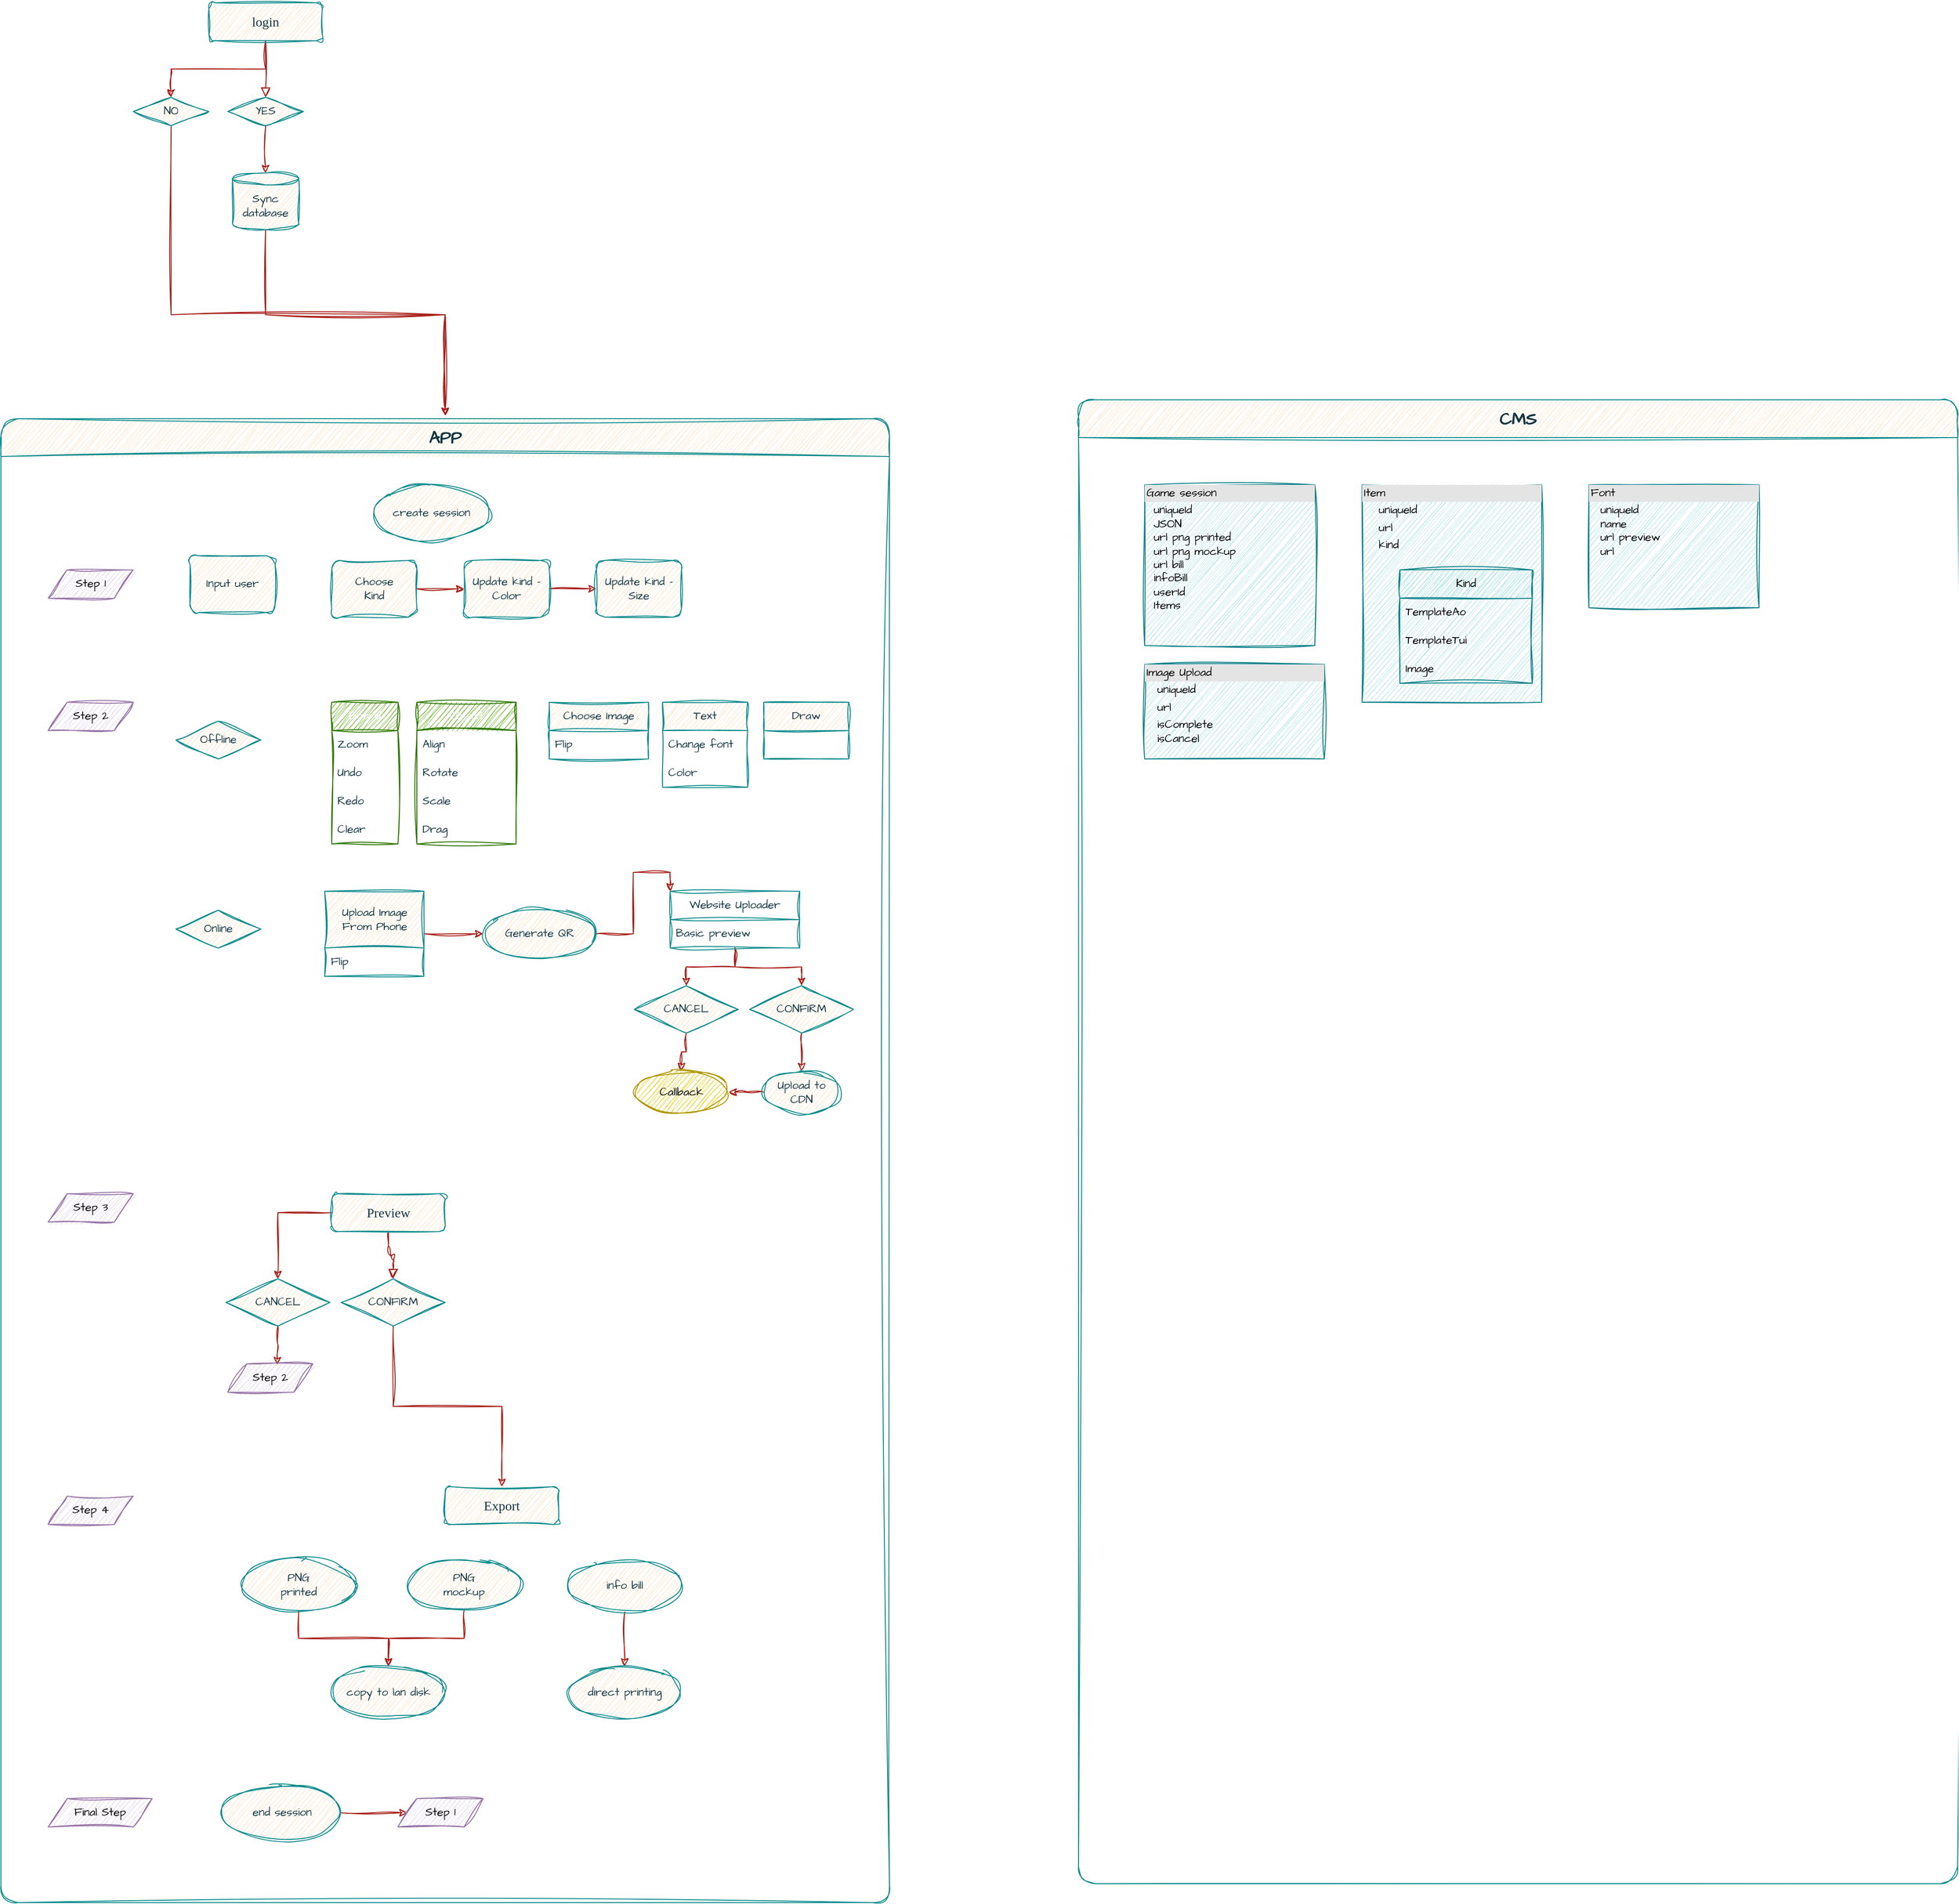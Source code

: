 <mxfile version="26.0.11">
  <diagram id="C5RBs43oDa-KdzZeNtuy" name="Page-1">
    <mxGraphModel dx="951" dy="401" grid="1" gridSize="10" guides="1" tooltips="1" connect="1" arrows="1" fold="1" page="1" pageScale="1" pageWidth="827" pageHeight="1169" math="0" shadow="0">
      <root>
        <mxCell id="WIyWlLk6GJQsqaUBKTNV-0" />
        <mxCell id="WIyWlLk6GJQsqaUBKTNV-1" parent="WIyWlLk6GJQsqaUBKTNV-0" />
        <mxCell id="WIyWlLk6GJQsqaUBKTNV-2" value="" style="rounded=1;html=1;jettySize=auto;orthogonalLoop=1;fontSize=11;endArrow=block;endFill=0;endSize=8;strokeWidth=1;shadow=0;labelBackgroundColor=none;edgeStyle=orthogonalEdgeStyle;fontColor=default;sketch=1;curveFitting=1;jiggle=2;strokeColor=#A8201A;entryX=0.5;entryY=0;entryDx=0;entryDy=0;" parent="WIyWlLk6GJQsqaUBKTNV-1" source="WIyWlLk6GJQsqaUBKTNV-3" target="3lbOcWq1z2vUwx9B0BNl-0" edge="1">
          <mxGeometry relative="1" as="geometry">
            <mxPoint x="340" y="200" as="targetPoint" />
          </mxGeometry>
        </mxCell>
        <mxCell id="3lbOcWq1z2vUwx9B0BNl-2" style="edgeStyle=orthogonalEdgeStyle;rounded=0;sketch=1;hachureGap=4;jiggle=2;curveFitting=1;orthogonalLoop=1;jettySize=auto;html=1;entryX=0.5;entryY=0;entryDx=0;entryDy=0;strokeColor=#A8201A;fontFamily=Architects Daughter;fontSource=https%3A%2F%2Ffonts.googleapis.com%2Fcss%3Ffamily%3DArchitects%2BDaughter;fontColor=default;fillColor=#FAE5C7;labelBackgroundColor=none;" parent="WIyWlLk6GJQsqaUBKTNV-1" source="WIyWlLk6GJQsqaUBKTNV-3" target="3lbOcWq1z2vUwx9B0BNl-1" edge="1">
          <mxGeometry relative="1" as="geometry" />
        </mxCell>
        <mxCell id="WIyWlLk6GJQsqaUBKTNV-3" value="&lt;h3&gt;&lt;font style=&quot;font-weight: normal;&quot; face=&quot;Patrick Hand&quot; data-font-src=&quot;https://fonts.googleapis.com/css?family=Patrick+Hand&quot;&gt;login&lt;/font&gt;&lt;/h3&gt;" style="rounded=1;whiteSpace=wrap;html=1;fontSize=12;glass=0;strokeWidth=1;shadow=0;labelBackgroundColor=none;sketch=1;curveFitting=1;jiggle=2;fillColor=#FAE5C7;strokeColor=#0F8B8D;fontColor=#143642;fontFamily=Comic Sans MS;" parent="WIyWlLk6GJQsqaUBKTNV-1" vertex="1">
          <mxGeometry x="280" y="110" width="120" height="40" as="geometry" />
        </mxCell>
        <mxCell id="3lbOcWq1z2vUwx9B0BNl-0" value="YES" style="rhombus;whiteSpace=wrap;html=1;sketch=1;hachureGap=4;jiggle=2;curveFitting=1;strokeColor=#0F8B8D;fontFamily=Architects Daughter;fontSource=https%3A%2F%2Ffonts.googleapis.com%2Fcss%3Ffamily%3DArchitects%2BDaughter;fontColor=#143642;fillColor=#FAE5C7;labelBackgroundColor=none;" parent="WIyWlLk6GJQsqaUBKTNV-1" vertex="1">
          <mxGeometry x="300" y="210" width="80" height="30" as="geometry" />
        </mxCell>
        <mxCell id="3lbOcWq1z2vUwx9B0BNl-7" style="edgeStyle=orthogonalEdgeStyle;rounded=0;sketch=1;hachureGap=4;jiggle=2;curveFitting=1;orthogonalLoop=1;jettySize=auto;html=1;strokeColor=#A8201A;fontFamily=Architects Daughter;fontSource=https%3A%2F%2Ffonts.googleapis.com%2Fcss%3Ffamily%3DArchitects%2BDaughter;fontColor=default;fillColor=#FAE5C7;entryX=0.5;entryY=-0.002;entryDx=0;entryDy=0;labelBackgroundColor=none;entryPerimeter=0;" parent="WIyWlLk6GJQsqaUBKTNV-1" source="3lbOcWq1z2vUwx9B0BNl-1" target="p4nsZD_IvWIUBYDFunn7-10" edge="1">
          <mxGeometry relative="1" as="geometry">
            <Array as="points">
              <mxPoint x="240" y="440" />
              <mxPoint x="530" y="440" />
            </Array>
            <mxPoint x="530" y="540" as="targetPoint" />
          </mxGeometry>
        </mxCell>
        <mxCell id="3lbOcWq1z2vUwx9B0BNl-1" value="NO" style="rhombus;whiteSpace=wrap;html=1;sketch=1;hachureGap=4;jiggle=2;curveFitting=1;strokeColor=#0F8B8D;fontFamily=Architects Daughter;fontSource=https%3A%2F%2Ffonts.googleapis.com%2Fcss%3Ffamily%3DArchitects%2BDaughter;fontColor=#143642;fillColor=#FAE5C7;labelBackgroundColor=none;" parent="WIyWlLk6GJQsqaUBKTNV-1" vertex="1">
          <mxGeometry x="200" y="210" width="80" height="30" as="geometry" />
        </mxCell>
        <mxCell id="3lbOcWq1z2vUwx9B0BNl-8" style="edgeStyle=orthogonalEdgeStyle;rounded=0;sketch=1;hachureGap=4;jiggle=2;curveFitting=1;orthogonalLoop=1;jettySize=auto;html=1;strokeColor=#A8201A;fontFamily=Architects Daughter;fontSource=https%3A%2F%2Ffonts.googleapis.com%2Fcss%3Ffamily%3DArchitects%2BDaughter;fontColor=default;fillColor=#FAE5C7;entryX=0.5;entryY=-0.002;entryDx=0;entryDy=0;labelBackgroundColor=none;entryPerimeter=0;" parent="WIyWlLk6GJQsqaUBKTNV-1" source="3lbOcWq1z2vUwx9B0BNl-4" target="p4nsZD_IvWIUBYDFunn7-10" edge="1">
          <mxGeometry relative="1" as="geometry">
            <Array as="points">
              <mxPoint x="340" y="440" />
              <mxPoint x="530" y="440" />
            </Array>
            <mxPoint x="530" y="540" as="targetPoint" />
          </mxGeometry>
        </mxCell>
        <mxCell id="3lbOcWq1z2vUwx9B0BNl-4" value="Sync database" style="shape=cylinder3;whiteSpace=wrap;html=1;boundedLbl=1;backgroundOutline=1;size=6.333;sketch=1;hachureGap=4;jiggle=2;curveFitting=1;strokeColor=#0F8B8D;fontFamily=Architects Daughter;fontSource=https%3A%2F%2Ffonts.googleapis.com%2Fcss%3Ffamily%3DArchitects%2BDaughter;fontColor=#143642;fillColor=#FAE5C7;labelBackgroundColor=none;" parent="WIyWlLk6GJQsqaUBKTNV-1" vertex="1">
          <mxGeometry x="305" y="290" width="70" height="60" as="geometry" />
        </mxCell>
        <mxCell id="3lbOcWq1z2vUwx9B0BNl-5" style="edgeStyle=orthogonalEdgeStyle;rounded=0;sketch=1;hachureGap=4;jiggle=2;curveFitting=1;orthogonalLoop=1;jettySize=auto;html=1;entryX=0.5;entryY=0;entryDx=0;entryDy=0;entryPerimeter=0;strokeColor=#A8201A;fontFamily=Architects Daughter;fontSource=https%3A%2F%2Ffonts.googleapis.com%2Fcss%3Ffamily%3DArchitects%2BDaughter;fontColor=default;fillColor=#FAE5C7;labelBackgroundColor=none;" parent="WIyWlLk6GJQsqaUBKTNV-1" source="3lbOcWq1z2vUwx9B0BNl-0" target="3lbOcWq1z2vUwx9B0BNl-4" edge="1">
          <mxGeometry relative="1" as="geometry" />
        </mxCell>
        <mxCell id="p4nsZD_IvWIUBYDFunn7-10" value="&lt;h2&gt;APP&lt;/h2&gt;" style="swimlane;whiteSpace=wrap;html=1;hachureGap=4;strokeColor=#0F8B8D;fontFamily=Architects Daughter;fontSource=https%3A%2F%2Ffonts.googleapis.com%2Fcss%3Ffamily%3DArchitects%2BDaughter;fontColor=#143642;fillColor=#FAE5C7;sketch=1;curveFitting=1;jiggle=2;startSize=40;gradientColor=none;rounded=1;shadow=0;glass=0;" parent="WIyWlLk6GJQsqaUBKTNV-1" vertex="1">
          <mxGeometry x="60" y="550" width="940" height="1570" as="geometry">
            <mxRectangle x="60" y="550" width="70" height="60" as="alternateBounds" />
          </mxGeometry>
        </mxCell>
        <mxCell id="3lbOcWq1z2vUwx9B0BNl-62" value="create session" style="ellipse;whiteSpace=wrap;html=1;fontFamily=Architects Daughter;fillColor=#FAE5C7;strokeColor=#0F8B8D;fontColor=#143642;fontStyle=0;startSize=60;sketch=1;hachureGap=4;jiggle=2;curveFitting=1;fontSource=https%3A%2F%2Ffonts.googleapis.com%2Fcss%3Ffamily%3DArchitects%2BDaughter;labelBackgroundColor=none;" parent="p4nsZD_IvWIUBYDFunn7-10" vertex="1">
          <mxGeometry x="392.5" y="70" width="125" height="60" as="geometry" />
        </mxCell>
        <mxCell id="3lbOcWq1z2vUwx9B0BNl-14" style="edgeStyle=orthogonalEdgeStyle;rounded=0;sketch=1;hachureGap=4;jiggle=2;curveFitting=1;orthogonalLoop=1;jettySize=auto;html=1;entryX=0;entryY=0.5;entryDx=0;entryDy=0;strokeColor=#A8201A;fontFamily=Architects Daughter;fontSource=https%3A%2F%2Ffonts.googleapis.com%2Fcss%3Ffamily%3DArchitects%2BDaughter;fontColor=default;fillColor=#FAE5C7;labelBackgroundColor=none;" parent="p4nsZD_IvWIUBYDFunn7-10" source="3lbOcWq1z2vUwx9B0BNl-10" target="3lbOcWq1z2vUwx9B0BNl-12" edge="1">
          <mxGeometry relative="1" as="geometry" />
        </mxCell>
        <mxCell id="3lbOcWq1z2vUwx9B0BNl-16" style="edgeStyle=orthogonalEdgeStyle;rounded=0;sketch=1;hachureGap=4;jiggle=2;curveFitting=1;orthogonalLoop=1;jettySize=auto;html=1;entryX=0;entryY=0.5;entryDx=0;entryDy=0;strokeColor=#A8201A;fontFamily=Architects Daughter;fontSource=https%3A%2F%2Ffonts.googleapis.com%2Fcss%3Ffamily%3DArchitects%2BDaughter;fontColor=default;fillColor=#FAE5C7;labelBackgroundColor=none;" parent="p4nsZD_IvWIUBYDFunn7-10" source="3lbOcWq1z2vUwx9B0BNl-12" target="3lbOcWq1z2vUwx9B0BNl-13" edge="1">
          <mxGeometry relative="1" as="geometry" />
        </mxCell>
        <mxCell id="3lbOcWq1z2vUwx9B0BNl-61" value="" style="edgeStyle=orthogonalEdgeStyle;rounded=0;sketch=1;hachureGap=4;jiggle=2;curveFitting=1;orthogonalLoop=1;jettySize=auto;html=1;strokeColor=#A8201A;fontFamily=Architects Daughter;fontSource=https%3A%2F%2Ffonts.googleapis.com%2Fcss%3Ffamily%3DArchitects%2BDaughter;fontColor=default;fillColor=#FAE5C7;labelBackgroundColor=none;" parent="p4nsZD_IvWIUBYDFunn7-10" source="3lbOcWq1z2vUwx9B0BNl-25" target="3lbOcWq1z2vUwx9B0BNl-60" edge="1">
          <mxGeometry relative="1" as="geometry" />
        </mxCell>
        <mxCell id="3lbOcWq1z2vUwx9B0BNl-66" style="edgeStyle=orthogonalEdgeStyle;rounded=0;sketch=1;hachureGap=4;jiggle=2;curveFitting=1;orthogonalLoop=1;jettySize=auto;html=1;strokeColor=#A8201A;fontFamily=Architects Daughter;fontSource=https%3A%2F%2Ffonts.googleapis.com%2Fcss%3Ffamily%3DArchitects%2BDaughter;fontColor=default;fillColor=#FAE5C7;entryX=0;entryY=0;entryDx=0;entryDy=0;labelBackgroundColor=none;" parent="p4nsZD_IvWIUBYDFunn7-10" source="3lbOcWq1z2vUwx9B0BNl-60" target="3lbOcWq1z2vUwx9B0BNl-67" edge="1">
          <mxGeometry relative="1" as="geometry">
            <mxPoint x="700" y="510" as="targetPoint" />
          </mxGeometry>
        </mxCell>
        <mxCell id="3lbOcWq1z2vUwx9B0BNl-77" style="edgeStyle=orthogonalEdgeStyle;rounded=0;sketch=1;hachureGap=4;jiggle=2;curveFitting=1;orthogonalLoop=1;jettySize=auto;html=1;entryX=0.5;entryY=0;entryDx=0;entryDy=0;strokeColor=#A8201A;fontFamily=Architects Daughter;fontSource=https%3A%2F%2Ffonts.googleapis.com%2Fcss%3Ffamily%3DArchitects%2BDaughter;fontColor=default;fillColor=#FAE5C7;labelBackgroundColor=none;" parent="p4nsZD_IvWIUBYDFunn7-10" source="3lbOcWq1z2vUwx9B0BNl-67" target="3lbOcWq1z2vUwx9B0BNl-73" edge="1">
          <mxGeometry relative="1" as="geometry" />
        </mxCell>
        <mxCell id="3lbOcWq1z2vUwx9B0BNl-78" style="edgeStyle=orthogonalEdgeStyle;rounded=0;sketch=1;hachureGap=4;jiggle=2;curveFitting=1;orthogonalLoop=1;jettySize=auto;html=1;entryX=0.5;entryY=0;entryDx=0;entryDy=0;strokeColor=#A8201A;fontFamily=Architects Daughter;fontSource=https%3A%2F%2Ffonts.googleapis.com%2Fcss%3Ffamily%3DArchitects%2BDaughter;fontColor=default;fillColor=#FAE5C7;labelBackgroundColor=none;" parent="p4nsZD_IvWIUBYDFunn7-10" source="3lbOcWq1z2vUwx9B0BNl-67" target="3lbOcWq1z2vUwx9B0BNl-74" edge="1">
          <mxGeometry relative="1" as="geometry" />
        </mxCell>
        <mxCell id="3lbOcWq1z2vUwx9B0BNl-80" value="" style="edgeStyle=orthogonalEdgeStyle;rounded=0;sketch=1;hachureGap=4;jiggle=2;curveFitting=1;orthogonalLoop=1;jettySize=auto;html=1;strokeColor=#A8201A;fontFamily=Architects Daughter;fontSource=https%3A%2F%2Ffonts.googleapis.com%2Fcss%3Ffamily%3DArchitects%2BDaughter;fontColor=default;fillColor=#FAE5C7;labelBackgroundColor=none;" parent="p4nsZD_IvWIUBYDFunn7-10" source="3lbOcWq1z2vUwx9B0BNl-73" target="3lbOcWq1z2vUwx9B0BNl-79" edge="1">
          <mxGeometry relative="1" as="geometry" />
        </mxCell>
        <mxCell id="3lbOcWq1z2vUwx9B0BNl-83" style="edgeStyle=orthogonalEdgeStyle;rounded=0;sketch=1;hachureGap=4;jiggle=2;curveFitting=1;orthogonalLoop=1;jettySize=auto;html=1;entryX=0.5;entryY=0;entryDx=0;entryDy=0;strokeColor=#A8201A;fontFamily=Architects Daughter;fontSource=https%3A%2F%2Ffonts.googleapis.com%2Fcss%3Ffamily%3DArchitects%2BDaughter;fontColor=default;fillColor=#FAE5C7;labelBackgroundColor=none;" parent="p4nsZD_IvWIUBYDFunn7-10" source="3lbOcWq1z2vUwx9B0BNl-74" target="3lbOcWq1z2vUwx9B0BNl-81" edge="1">
          <mxGeometry relative="1" as="geometry" />
        </mxCell>
        <mxCell id="3lbOcWq1z2vUwx9B0BNl-82" style="edgeStyle=orthogonalEdgeStyle;rounded=0;sketch=1;hachureGap=4;jiggle=2;curveFitting=1;orthogonalLoop=1;jettySize=auto;html=1;entryX=1;entryY=0.5;entryDx=0;entryDy=0;strokeColor=#A8201A;fontFamily=Architects Daughter;fontSource=https%3A%2F%2Ffonts.googleapis.com%2Fcss%3Ffamily%3DArchitects%2BDaughter;fontColor=default;fillColor=#FAE5C7;labelBackgroundColor=none;" parent="p4nsZD_IvWIUBYDFunn7-10" source="3lbOcWq1z2vUwx9B0BNl-79" target="3lbOcWq1z2vUwx9B0BNl-81" edge="1">
          <mxGeometry relative="1" as="geometry" />
        </mxCell>
        <mxCell id="obAyFkGAbyITnXueugTm-0" value="" style="rounded=1;html=1;jettySize=auto;orthogonalLoop=1;fontSize=11;endArrow=block;endFill=0;endSize=8;strokeWidth=1;shadow=0;labelBackgroundColor=none;edgeStyle=orthogonalEdgeStyle;fontColor=default;sketch=1;curveFitting=1;jiggle=2;strokeColor=#A8201A;entryX=0.5;entryY=0;entryDx=0;entryDy=0;" parent="p4nsZD_IvWIUBYDFunn7-10" source="obAyFkGAbyITnXueugTm-2" target="obAyFkGAbyITnXueugTm-10" edge="1">
          <mxGeometry relative="1" as="geometry">
            <mxPoint x="410" y="920" as="targetPoint" />
          </mxGeometry>
        </mxCell>
        <mxCell id="obAyFkGAbyITnXueugTm-1" style="edgeStyle=orthogonalEdgeStyle;rounded=0;sketch=1;hachureGap=4;jiggle=2;curveFitting=1;orthogonalLoop=1;jettySize=auto;html=1;entryX=0.5;entryY=0;entryDx=0;entryDy=0;strokeColor=#A8201A;fontFamily=Architects Daughter;fontSource=https%3A%2F%2Ffonts.googleapis.com%2Fcss%3Ffamily%3DArchitects%2BDaughter;fontColor=default;fillColor=#FAE5C7;labelBackgroundColor=none;" parent="p4nsZD_IvWIUBYDFunn7-10" source="obAyFkGAbyITnXueugTm-2" target="obAyFkGAbyITnXueugTm-11" edge="1">
          <mxGeometry relative="1" as="geometry">
            <mxPoint x="310" y="920" as="targetPoint" />
          </mxGeometry>
        </mxCell>
        <mxCell id="bwc_Z6Zm5ctN8uqGWl_A-1" style="edgeStyle=orthogonalEdgeStyle;rounded=0;sketch=1;hachureGap=4;jiggle=2;curveFitting=1;orthogonalLoop=1;jettySize=auto;html=1;exitX=0.5;exitY=1;exitDx=0;exitDy=0;entryX=0.5;entryY=0;entryDx=0;entryDy=0;fontFamily=Architects Daughter;fontSource=https%3A%2F%2Ffonts.googleapis.com%2Fcss%3Ffamily%3DArchitects%2BDaughter;fillColor=#FAE5C7;strokeColor=#A8201A;labelBackgroundColor=none;fontColor=default;" parent="p4nsZD_IvWIUBYDFunn7-10" source="obAyFkGAbyITnXueugTm-10" target="obAyFkGAbyITnXueugTm-28" edge="1">
          <mxGeometry relative="1" as="geometry" />
        </mxCell>
        <mxCell id="obAyFkGAbyITnXueugTm-16" style="edgeStyle=orthogonalEdgeStyle;rounded=0;sketch=1;hachureGap=4;jiggle=2;curveFitting=1;orthogonalLoop=1;jettySize=auto;html=1;entryX=0.581;entryY=0.039;entryDx=0;entryDy=0;entryPerimeter=0;fontFamily=Architects Daughter;fontSource=https%3A%2F%2Ffonts.googleapis.com%2Fcss%3Ffamily%3DArchitects%2BDaughter;strokeColor=#A8201A;labelBackgroundColor=none;fontColor=default;" parent="p4nsZD_IvWIUBYDFunn7-10" source="obAyFkGAbyITnXueugTm-11" target="obAyFkGAbyITnXueugTm-13" edge="1">
          <mxGeometry relative="1" as="geometry" />
        </mxCell>
        <mxCell id="obAyFkGAbyITnXueugTm-26" style="edgeStyle=orthogonalEdgeStyle;rounded=0;sketch=1;hachureGap=4;jiggle=2;curveFitting=1;orthogonalLoop=1;jettySize=auto;html=1;entryX=0.5;entryY=0;entryDx=0;entryDy=0;fontFamily=Architects Daughter;fontSource=https%3A%2F%2Ffonts.googleapis.com%2Fcss%3Ffamily%3DArchitects%2BDaughter;strokeColor=#A8201A;labelBackgroundColor=none;fontColor=default;" parent="p4nsZD_IvWIUBYDFunn7-10" source="obAyFkGAbyITnXueugTm-18" target="obAyFkGAbyITnXueugTm-25" edge="1">
          <mxGeometry relative="1" as="geometry" />
        </mxCell>
        <mxCell id="obAyFkGAbyITnXueugTm-27" style="edgeStyle=orthogonalEdgeStyle;rounded=0;sketch=1;hachureGap=4;jiggle=2;curveFitting=1;orthogonalLoop=1;jettySize=auto;html=1;entryX=0.5;entryY=0;entryDx=0;entryDy=0;fontFamily=Architects Daughter;fontSource=https%3A%2F%2Ffonts.googleapis.com%2Fcss%3Ffamily%3DArchitects%2BDaughter;strokeColor=#A8201A;labelBackgroundColor=none;fontColor=default;" parent="p4nsZD_IvWIUBYDFunn7-10" source="obAyFkGAbyITnXueugTm-19" target="obAyFkGAbyITnXueugTm-25" edge="1">
          <mxGeometry relative="1" as="geometry" />
        </mxCell>
        <mxCell id="obAyFkGAbyITnXueugTm-24" value="" style="edgeStyle=orthogonalEdgeStyle;rounded=0;sketch=1;hachureGap=4;jiggle=2;curveFitting=1;orthogonalLoop=1;jettySize=auto;html=1;fontFamily=Architects Daughter;fontSource=https%3A%2F%2Ffonts.googleapis.com%2Fcss%3Ffamily%3DArchitects%2BDaughter;strokeColor=#A8201A;labelBackgroundColor=none;fontColor=default;" parent="p4nsZD_IvWIUBYDFunn7-10" source="obAyFkGAbyITnXueugTm-20" target="obAyFkGAbyITnXueugTm-23" edge="1">
          <mxGeometry relative="1" as="geometry" />
        </mxCell>
        <mxCell id="obAyFkGAbyITnXueugTm-34" style="edgeStyle=orthogonalEdgeStyle;rounded=0;sketch=1;hachureGap=4;jiggle=2;curveFitting=1;orthogonalLoop=1;jettySize=auto;html=1;entryX=0;entryY=0.5;entryDx=0;entryDy=0;fontFamily=Architects Daughter;fontSource=https%3A%2F%2Ffonts.googleapis.com%2Fcss%3Ffamily%3DArchitects%2BDaughter;strokeColor=#A8201A;labelBackgroundColor=none;fontColor=default;" parent="p4nsZD_IvWIUBYDFunn7-10" source="obAyFkGAbyITnXueugTm-32" target="obAyFkGAbyITnXueugTm-33" edge="1">
          <mxGeometry relative="1" as="geometry" />
        </mxCell>
        <mxCell id="3lbOcWq1z2vUwx9B0BNl-10" value="Choose&lt;div&gt;Kind&lt;/div&gt;" style="rounded=1;whiteSpace=wrap;html=1;sketch=1;hachureGap=4;jiggle=2;curveFitting=1;strokeColor=#0F8B8D;fontFamily=Architects Daughter;fontSource=https%3A%2F%2Ffonts.googleapis.com%2Fcss%3Ffamily%3DArchitects%2BDaughter;fontColor=#143642;fillColor=#FAE5C7;labelBackgroundColor=none;" parent="p4nsZD_IvWIUBYDFunn7-10" vertex="1">
          <mxGeometry x="350" y="150" width="90" height="60" as="geometry" />
        </mxCell>
        <mxCell id="3lbOcWq1z2vUwx9B0BNl-12" value="Update kind - Color" style="rounded=1;whiteSpace=wrap;html=1;sketch=1;hachureGap=4;jiggle=2;curveFitting=1;strokeColor=#0F8B8D;fontFamily=Architects Daughter;fontSource=https%3A%2F%2Ffonts.googleapis.com%2Fcss%3Ffamily%3DArchitects%2BDaughter;fontColor=#143642;fillColor=#FAE5C7;labelBackgroundColor=none;" parent="p4nsZD_IvWIUBYDFunn7-10" vertex="1">
          <mxGeometry x="490" y="150" width="90" height="60" as="geometry" />
        </mxCell>
        <mxCell id="3lbOcWq1z2vUwx9B0BNl-13" value="Update kind - Size" style="rounded=1;whiteSpace=wrap;html=1;sketch=1;hachureGap=4;jiggle=2;curveFitting=1;strokeColor=#0F8B8D;fontFamily=Architects Daughter;fontSource=https%3A%2F%2Ffonts.googleapis.com%2Fcss%3Ffamily%3DArchitects%2BDaughter;fontColor=#143642;fillColor=#FAE5C7;labelBackgroundColor=none;" parent="p4nsZD_IvWIUBYDFunn7-10" vertex="1">
          <mxGeometry x="630" y="150" width="90" height="60" as="geometry" />
        </mxCell>
        <mxCell id="3lbOcWq1z2vUwx9B0BNl-17" value="Choose Image" style="swimlane;fontStyle=0;childLayout=stackLayout;horizontal=1;startSize=30;horizontalStack=0;resizeParent=1;resizeParentMax=0;resizeLast=0;collapsible=1;marginBottom=0;whiteSpace=wrap;html=1;sketch=1;hachureGap=4;jiggle=2;curveFitting=1;strokeColor=#0F8B8D;fontFamily=Architects Daughter;fontSource=https%3A%2F%2Ffonts.googleapis.com%2Fcss%3Ffamily%3DArchitects%2BDaughter;fontColor=#143642;fillColor=#FAE5C7;labelBackgroundColor=none;" parent="p4nsZD_IvWIUBYDFunn7-10" vertex="1">
          <mxGeometry x="580" y="300" width="105" height="60" as="geometry" />
        </mxCell>
        <mxCell id="3lbOcWq1z2vUwx9B0BNl-20" value="Flip" style="text;strokeColor=none;fillColor=none;align=left;verticalAlign=middle;spacingLeft=4;spacingRight=4;overflow=hidden;points=[[0,0.5],[1,0.5]];portConstraint=eastwest;rotatable=0;whiteSpace=wrap;html=1;fontFamily=Architects Daughter;fontSource=https%3A%2F%2Ffonts.googleapis.com%2Fcss%3Ffamily%3DArchitects%2BDaughter;fontColor=#143642;labelBackgroundColor=none;" parent="3lbOcWq1z2vUwx9B0BNl-17" vertex="1">
          <mxGeometry y="30" width="105" height="30" as="geometry" />
        </mxCell>
        <mxCell id="3lbOcWq1z2vUwx9B0BNl-21" value="Board" style="swimlane;fontStyle=0;childLayout=stackLayout;horizontal=1;startSize=30;horizontalStack=0;resizeParent=1;resizeParentMax=0;resizeLast=0;collapsible=1;marginBottom=0;whiteSpace=wrap;html=1;hachureGap=4;strokeColor=#2D7600;fontFamily=Architects Daughter;fontSource=https%3A%2F%2Ffonts.googleapis.com%2Fcss%3Ffamily%3DArchitects%2BDaughter;fillColor=#60a917;sketch=1;curveFitting=1;jiggle=2;swimlaneLine=1;labelBackgroundColor=none;fontColor=light-dark(#ffffff, #b3cfdb);" parent="p4nsZD_IvWIUBYDFunn7-10" vertex="1">
          <mxGeometry x="350" y="300" width="70" height="150" as="geometry" />
        </mxCell>
        <mxCell id="3lbOcWq1z2vUwx9B0BNl-22" value="Zoom" style="text;strokeColor=none;fillColor=none;align=left;verticalAlign=middle;spacingLeft=4;spacingRight=4;overflow=hidden;points=[[0,0.5],[1,0.5]];portConstraint=eastwest;rotatable=0;whiteSpace=wrap;html=1;fontFamily=Architects Daughter;fontSource=https%3A%2F%2Ffonts.googleapis.com%2Fcss%3Ffamily%3DArchitects%2BDaughter;fontColor=#143642;labelBackgroundColor=none;" parent="3lbOcWq1z2vUwx9B0BNl-21" vertex="1">
          <mxGeometry y="30" width="70" height="30" as="geometry" />
        </mxCell>
        <mxCell id="3lbOcWq1z2vUwx9B0BNl-23" value="Undo" style="text;strokeColor=none;fillColor=none;align=left;verticalAlign=middle;spacingLeft=4;spacingRight=4;overflow=hidden;points=[[0,0.5],[1,0.5]];portConstraint=eastwest;rotatable=0;whiteSpace=wrap;html=1;fontFamily=Architects Daughter;fontSource=https%3A%2F%2Ffonts.googleapis.com%2Fcss%3Ffamily%3DArchitects%2BDaughter;fontColor=#143642;labelBackgroundColor=none;" parent="3lbOcWq1z2vUwx9B0BNl-21" vertex="1">
          <mxGeometry y="60" width="70" height="30" as="geometry" />
        </mxCell>
        <mxCell id="3lbOcWq1z2vUwx9B0BNl-24" value="Redo" style="text;strokeColor=none;fillColor=none;align=left;verticalAlign=middle;spacingLeft=4;spacingRight=4;overflow=hidden;points=[[0,0.5],[1,0.5]];portConstraint=eastwest;rotatable=0;whiteSpace=wrap;html=1;fontFamily=Architects Daughter;fontSource=https%3A%2F%2Ffonts.googleapis.com%2Fcss%3Ffamily%3DArchitects%2BDaughter;fontColor=#143642;labelBackgroundColor=none;" parent="3lbOcWq1z2vUwx9B0BNl-21" vertex="1">
          <mxGeometry y="90" width="70" height="30" as="geometry" />
        </mxCell>
        <mxCell id="3lbOcWq1z2vUwx9B0BNl-50" value="Clear" style="text;strokeColor=none;fillColor=none;align=left;verticalAlign=middle;spacingLeft=4;spacingRight=4;overflow=hidden;points=[[0,0.5],[1,0.5]];portConstraint=eastwest;rotatable=0;whiteSpace=wrap;html=1;fontFamily=Architects Daughter;fontSource=https%3A%2F%2Ffonts.googleapis.com%2Fcss%3Ffamily%3DArchitects%2BDaughter;fontColor=#143642;labelBackgroundColor=none;" parent="3lbOcWq1z2vUwx9B0BNl-21" vertex="1">
          <mxGeometry y="120" width="70" height="30" as="geometry" />
        </mxCell>
        <mxCell id="3lbOcWq1z2vUwx9B0BNl-25" value="Upload Image From Phone" style="swimlane;fontStyle=0;childLayout=stackLayout;horizontal=1;startSize=60;horizontalStack=0;resizeParent=1;resizeParentMax=0;resizeLast=0;collapsible=1;marginBottom=0;whiteSpace=wrap;html=1;sketch=1;hachureGap=4;jiggle=2;curveFitting=1;strokeColor=#0F8B8D;fontFamily=Architects Daughter;fontSource=https%3A%2F%2Ffonts.googleapis.com%2Fcss%3Ffamily%3DArchitects%2BDaughter;fontColor=#143642;fillColor=#FAE5C7;labelBackgroundColor=none;" parent="p4nsZD_IvWIUBYDFunn7-10" vertex="1">
          <mxGeometry x="342.5" y="500" width="105" height="90" as="geometry" />
        </mxCell>
        <mxCell id="3lbOcWq1z2vUwx9B0BNl-26" value="Flip" style="text;strokeColor=none;fillColor=none;align=left;verticalAlign=middle;spacingLeft=4;spacingRight=4;overflow=hidden;points=[[0,0.5],[1,0.5]];portConstraint=eastwest;rotatable=0;whiteSpace=wrap;html=1;fontFamily=Architects Daughter;fontSource=https%3A%2F%2Ffonts.googleapis.com%2Fcss%3Ffamily%3DArchitects%2BDaughter;fontColor=#143642;labelBackgroundColor=none;" parent="3lbOcWq1z2vUwx9B0BNl-25" vertex="1">
          <mxGeometry y="60" width="105" height="30" as="geometry" />
        </mxCell>
        <mxCell id="3lbOcWq1z2vUwx9B0BNl-33" value="Offline" style="rhombus;whiteSpace=wrap;html=1;sketch=1;hachureGap=4;jiggle=2;curveFitting=1;strokeColor=#0F8B8D;fontFamily=Architects Daughter;fontSource=https%3A%2F%2Ffonts.googleapis.com%2Fcss%3Ffamily%3DArchitects%2BDaughter;fontColor=#143642;fillColor=#FAE5C7;labelBackgroundColor=none;" parent="p4nsZD_IvWIUBYDFunn7-10" vertex="1">
          <mxGeometry x="185" y="320" width="90" height="40" as="geometry" />
        </mxCell>
        <mxCell id="3lbOcWq1z2vUwx9B0BNl-34" value="Online" style="rhombus;whiteSpace=wrap;html=1;sketch=1;hachureGap=4;jiggle=2;curveFitting=1;strokeColor=#0F8B8D;fontFamily=Architects Daughter;fontSource=https%3A%2F%2Ffonts.googleapis.com%2Fcss%3Ffamily%3DArchitects%2BDaughter;fontColor=#143642;fillColor=#FAE5C7;labelBackgroundColor=none;" parent="p4nsZD_IvWIUBYDFunn7-10" vertex="1">
          <mxGeometry x="185" y="520" width="90" height="40" as="geometry" />
        </mxCell>
        <mxCell id="3lbOcWq1z2vUwx9B0BNl-39" value="Text" style="swimlane;fontStyle=0;childLayout=stackLayout;horizontal=1;startSize=30;horizontalStack=0;resizeParent=1;resizeParentMax=0;resizeLast=0;collapsible=1;marginBottom=0;whiteSpace=wrap;html=1;sketch=1;hachureGap=4;jiggle=2;curveFitting=1;strokeColor=#0F8B8D;fontFamily=Architects Daughter;fontSource=https%3A%2F%2Ffonts.googleapis.com%2Fcss%3Ffamily%3DArchitects%2BDaughter;fontColor=#143642;fillColor=#FAE5C7;labelBackgroundColor=none;" parent="p4nsZD_IvWIUBYDFunn7-10" vertex="1">
          <mxGeometry x="700" y="300" width="90" height="90" as="geometry" />
        </mxCell>
        <mxCell id="3lbOcWq1z2vUwx9B0BNl-40" value="Change font" style="text;strokeColor=none;fillColor=none;align=left;verticalAlign=middle;spacingLeft=4;spacingRight=4;overflow=hidden;points=[[0,0.5],[1,0.5]];portConstraint=eastwest;rotatable=0;whiteSpace=wrap;html=1;fontFamily=Architects Daughter;fontSource=https%3A%2F%2Ffonts.googleapis.com%2Fcss%3Ffamily%3DArchitects%2BDaughter;fontColor=#143642;labelBackgroundColor=none;" parent="3lbOcWq1z2vUwx9B0BNl-39" vertex="1">
          <mxGeometry y="30" width="90" height="30" as="geometry" />
        </mxCell>
        <mxCell id="3lbOcWq1z2vUwx9B0BNl-41" value="Color" style="text;strokeColor=none;fillColor=none;align=left;verticalAlign=middle;spacingLeft=4;spacingRight=4;overflow=hidden;points=[[0,0.5],[1,0.5]];portConstraint=eastwest;rotatable=0;whiteSpace=wrap;html=1;fontFamily=Architects Daughter;fontSource=https%3A%2F%2Ffonts.googleapis.com%2Fcss%3Ffamily%3DArchitects%2BDaughter;fontColor=#143642;labelBackgroundColor=none;" parent="3lbOcWq1z2vUwx9B0BNl-39" vertex="1">
          <mxGeometry y="60" width="90" height="30" as="geometry" />
        </mxCell>
        <mxCell id="3lbOcWq1z2vUwx9B0BNl-43" value="Object" style="swimlane;fontStyle=0;childLayout=stackLayout;horizontal=1;startSize=30;horizontalStack=0;resizeParent=1;resizeParentMax=0;resizeLast=0;collapsible=1;marginBottom=0;whiteSpace=wrap;html=1;hachureGap=4;strokeColor=#2D7600;fontFamily=Architects Daughter;fontSource=https%3A%2F%2Ffonts.googleapis.com%2Fcss%3Ffamily%3DArchitects%2BDaughter;fillColor=#60a917;sketch=1;curveFitting=1;jiggle=2;swimlaneLine=1;labelBackgroundColor=none;fontColor=light-dark(#ffffff, #b3cfdb);" parent="p4nsZD_IvWIUBYDFunn7-10" vertex="1">
          <mxGeometry x="440" y="300" width="105" height="150" as="geometry">
            <mxRectangle x="470" y="720" width="80" height="30" as="alternateBounds" />
          </mxGeometry>
        </mxCell>
        <mxCell id="3lbOcWq1z2vUwx9B0BNl-44" value="Align" style="text;strokeColor=none;fillColor=none;align=left;verticalAlign=middle;spacingLeft=4;spacingRight=4;overflow=hidden;points=[[0,0.5],[1,0.5]];portConstraint=eastwest;rotatable=0;whiteSpace=wrap;html=1;fontFamily=Architects Daughter;fontSource=https%3A%2F%2Ffonts.googleapis.com%2Fcss%3Ffamily%3DArchitects%2BDaughter;fontColor=#143642;labelBackgroundColor=none;" parent="3lbOcWq1z2vUwx9B0BNl-43" vertex="1">
          <mxGeometry y="30" width="105" height="30" as="geometry" />
        </mxCell>
        <mxCell id="3lbOcWq1z2vUwx9B0BNl-45" value="Rotate" style="text;strokeColor=none;fillColor=none;align=left;verticalAlign=middle;spacingLeft=4;spacingRight=4;overflow=hidden;points=[[0,0.5],[1,0.5]];portConstraint=eastwest;rotatable=0;whiteSpace=wrap;html=1;fontFamily=Architects Daughter;fontSource=https%3A%2F%2Ffonts.googleapis.com%2Fcss%3Ffamily%3DArchitects%2BDaughter;fontColor=#143642;labelBackgroundColor=none;" parent="3lbOcWq1z2vUwx9B0BNl-43" vertex="1">
          <mxGeometry y="60" width="105" height="30" as="geometry" />
        </mxCell>
        <mxCell id="3lbOcWq1z2vUwx9B0BNl-46" value="Scale" style="text;strokeColor=none;fillColor=none;align=left;verticalAlign=middle;spacingLeft=4;spacingRight=4;overflow=hidden;points=[[0,0.5],[1,0.5]];portConstraint=eastwest;rotatable=0;whiteSpace=wrap;html=1;fontFamily=Architects Daughter;fontSource=https%3A%2F%2Ffonts.googleapis.com%2Fcss%3Ffamily%3DArchitects%2BDaughter;fontColor=#143642;labelBackgroundColor=none;" parent="3lbOcWq1z2vUwx9B0BNl-43" vertex="1">
          <mxGeometry y="90" width="105" height="30" as="geometry" />
        </mxCell>
        <mxCell id="3lbOcWq1z2vUwx9B0BNl-49" value="Drag" style="text;strokeColor=none;fillColor=none;align=left;verticalAlign=middle;spacingLeft=4;spacingRight=4;overflow=hidden;points=[[0,0.5],[1,0.5]];portConstraint=eastwest;rotatable=0;whiteSpace=wrap;html=1;fontFamily=Architects Daughter;fontSource=https%3A%2F%2Ffonts.googleapis.com%2Fcss%3Ffamily%3DArchitects%2BDaughter;fontColor=#143642;labelBackgroundColor=none;" parent="3lbOcWq1z2vUwx9B0BNl-43" vertex="1">
          <mxGeometry y="120" width="105" height="30" as="geometry" />
        </mxCell>
        <mxCell id="3lbOcWq1z2vUwx9B0BNl-60" value="Generate QR" style="ellipse;whiteSpace=wrap;html=1;fontFamily=Architects Daughter;fillColor=#FAE5C7;strokeColor=#0F8B8D;fontColor=#143642;fontStyle=0;startSize=60;sketch=1;hachureGap=4;jiggle=2;curveFitting=1;fontSource=https%3A%2F%2Ffonts.googleapis.com%2Fcss%3Ffamily%3DArchitects%2BDaughter;labelBackgroundColor=none;" parent="p4nsZD_IvWIUBYDFunn7-10" vertex="1">
          <mxGeometry x="510" y="517.5" width="120" height="55" as="geometry" />
        </mxCell>
        <mxCell id="3lbOcWq1z2vUwx9B0BNl-67" value="Website Uploader" style="swimlane;fontStyle=0;childLayout=stackLayout;horizontal=1;startSize=30;horizontalStack=0;resizeParent=1;resizeParentMax=0;resizeLast=0;collapsible=1;marginBottom=0;whiteSpace=wrap;html=1;hachureGap=4;strokeColor=#0F8B8D;fontFamily=Architects Daughter;fontSource=https%3A%2F%2Ffonts.googleapis.com%2Fcss%3Ffamily%3DArchitects%2BDaughter;fontColor=#143642;fillColor=none;sketch=1;curveFitting=1;jiggle=2;swimlaneLine=1;labelBackgroundColor=none;" parent="p4nsZD_IvWIUBYDFunn7-10" vertex="1">
          <mxGeometry x="708" y="500" width="137" height="60" as="geometry">
            <mxRectangle x="470" y="720" width="80" height="30" as="alternateBounds" />
          </mxGeometry>
        </mxCell>
        <mxCell id="3lbOcWq1z2vUwx9B0BNl-68" value="Basic preview" style="text;strokeColor=none;fillColor=none;align=left;verticalAlign=middle;spacingLeft=4;spacingRight=4;overflow=hidden;points=[[0,0.5],[1,0.5]];portConstraint=eastwest;rotatable=0;whiteSpace=wrap;html=1;fontFamily=Architects Daughter;fontSource=https%3A%2F%2Ffonts.googleapis.com%2Fcss%3Ffamily%3DArchitects%2BDaughter;fontColor=#143642;labelBackgroundColor=none;" parent="3lbOcWq1z2vUwx9B0BNl-67" vertex="1">
          <mxGeometry y="30" width="137" height="30" as="geometry" />
        </mxCell>
        <mxCell id="3lbOcWq1z2vUwx9B0BNl-73" value="CONFIRM" style="rhombus;whiteSpace=wrap;html=1;sketch=1;hachureGap=4;jiggle=2;curveFitting=1;strokeColor=#0F8B8D;fontFamily=Architects Daughter;fontSource=https%3A%2F%2Ffonts.googleapis.com%2Fcss%3Ffamily%3DArchitects%2BDaughter;fontColor=#143642;fillColor=#FAE5C7;labelBackgroundColor=none;" parent="p4nsZD_IvWIUBYDFunn7-10" vertex="1">
          <mxGeometry x="792" y="600" width="110" height="50" as="geometry" />
        </mxCell>
        <mxCell id="3lbOcWq1z2vUwx9B0BNl-74" value="CANCEL" style="rhombus;whiteSpace=wrap;html=1;sketch=1;hachureGap=4;jiggle=2;curveFitting=1;strokeColor=#0F8B8D;fontFamily=Architects Daughter;fontSource=https%3A%2F%2Ffonts.googleapis.com%2Fcss%3Ffamily%3DArchitects%2BDaughter;fontColor=#143642;fillColor=#FAE5C7;labelBackgroundColor=none;" parent="p4nsZD_IvWIUBYDFunn7-10" vertex="1">
          <mxGeometry x="670" y="600" width="110" height="50" as="geometry" />
        </mxCell>
        <mxCell id="3lbOcWq1z2vUwx9B0BNl-79" value="Upload to CDN" style="ellipse;whiteSpace=wrap;html=1;fontFamily=Architects Daughter;fillColor=#FAE5C7;strokeColor=#0F8B8D;fontColor=#143642;sketch=1;hachureGap=4;jiggle=2;curveFitting=1;fontSource=https%3A%2F%2Ffonts.googleapis.com%2Fcss%3Ffamily%3DArchitects%2BDaughter;labelBackgroundColor=none;" parent="p4nsZD_IvWIUBYDFunn7-10" vertex="1">
          <mxGeometry x="807" y="690" width="80" height="45" as="geometry" />
        </mxCell>
        <mxCell id="3lbOcWq1z2vUwx9B0BNl-81" value="Callback" style="ellipse;whiteSpace=wrap;html=1;fontFamily=Architects Daughter;fillColor=#e3c800;strokeColor=#B09500;sketch=1;hachureGap=4;jiggle=2;curveFitting=1;fontSource=https%3A%2F%2Ffonts.googleapis.com%2Fcss%3Ffamily%3DArchitects%2BDaughter;labelBackgroundColor=none;fontColor=#000000;" parent="p4nsZD_IvWIUBYDFunn7-10" vertex="1">
          <mxGeometry x="670" y="690" width="100" height="45" as="geometry" />
        </mxCell>
        <mxCell id="3lbOcWq1z2vUwx9B0BNl-84" value="Step 1" style="shape=parallelogram;perimeter=parallelogramPerimeter;whiteSpace=wrap;html=1;fixedSize=1;sketch=1;hachureGap=4;jiggle=2;curveFitting=1;strokeColor=#9673a6;fontFamily=Architects Daughter;fontSource=https%3A%2F%2Ffonts.googleapis.com%2Fcss%3Ffamily%3DArchitects%2BDaughter;fillColor=#e1d5e7;labelBackgroundColor=none;" parent="p4nsZD_IvWIUBYDFunn7-10" vertex="1">
          <mxGeometry x="50" y="160" width="90" height="30" as="geometry" />
        </mxCell>
        <mxCell id="3lbOcWq1z2vUwx9B0BNl-85" value="Step 2" style="shape=parallelogram;perimeter=parallelogramPerimeter;whiteSpace=wrap;html=1;fixedSize=1;sketch=1;hachureGap=4;jiggle=2;curveFitting=1;strokeColor=#9673a6;fontFamily=Architects Daughter;fontSource=https%3A%2F%2Ffonts.googleapis.com%2Fcss%3Ffamily%3DArchitects%2BDaughter;fillColor=#e1d5e7;labelBackgroundColor=none;" parent="p4nsZD_IvWIUBYDFunn7-10" vertex="1">
          <mxGeometry x="50" y="300" width="90" height="30" as="geometry" />
        </mxCell>
        <mxCell id="3lbOcWq1z2vUwx9B0BNl-87" value="Step 3" style="shape=parallelogram;perimeter=parallelogramPerimeter;whiteSpace=wrap;html=1;fixedSize=1;sketch=1;hachureGap=4;jiggle=2;curveFitting=1;strokeColor=#9673a6;fontFamily=Architects Daughter;fontSource=https%3A%2F%2Ffonts.googleapis.com%2Fcss%3Ffamily%3DArchitects%2BDaughter;fillColor=#e1d5e7;labelBackgroundColor=none;" parent="p4nsZD_IvWIUBYDFunn7-10" vertex="1">
          <mxGeometry x="50" y="820" width="90" height="30" as="geometry" />
        </mxCell>
        <mxCell id="obAyFkGAbyITnXueugTm-2" value="&lt;h3&gt;&lt;font style=&quot;font-weight: normal;&quot; face=&quot;Patrick Hand&quot; data-font-src=&quot;https://fonts.googleapis.com/css?family=Patrick+Hand&quot;&gt;Preview&lt;/font&gt;&lt;/h3&gt;" style="rounded=1;whiteSpace=wrap;html=1;fontSize=12;glass=0;strokeWidth=1;shadow=0;labelBackgroundColor=none;sketch=1;curveFitting=1;jiggle=2;fillColor=#FAE5C7;strokeColor=#0F8B8D;fontColor=#143642;fontFamily=Comic Sans MS;" parent="p4nsZD_IvWIUBYDFunn7-10" vertex="1">
          <mxGeometry x="350" y="820" width="120" height="40" as="geometry" />
        </mxCell>
        <mxCell id="obAyFkGAbyITnXueugTm-10" value="CONFIRM" style="rhombus;whiteSpace=wrap;html=1;sketch=1;hachureGap=4;jiggle=2;curveFitting=1;strokeColor=#0F8B8D;fontFamily=Architects Daughter;fontSource=https%3A%2F%2Ffonts.googleapis.com%2Fcss%3Ffamily%3DArchitects%2BDaughter;fontColor=#143642;fillColor=#FAE5C7;labelBackgroundColor=none;" parent="p4nsZD_IvWIUBYDFunn7-10" vertex="1">
          <mxGeometry x="360" y="910" width="110" height="50" as="geometry" />
        </mxCell>
        <mxCell id="obAyFkGAbyITnXueugTm-11" value="CANCEL" style="rhombus;whiteSpace=wrap;html=1;sketch=1;hachureGap=4;jiggle=2;curveFitting=1;strokeColor=#0F8B8D;fontFamily=Architects Daughter;fontSource=https%3A%2F%2Ffonts.googleapis.com%2Fcss%3Ffamily%3DArchitects%2BDaughter;fontColor=#143642;fillColor=#FAE5C7;labelBackgroundColor=none;" parent="p4nsZD_IvWIUBYDFunn7-10" vertex="1">
          <mxGeometry x="238" y="910" width="110" height="50" as="geometry" />
        </mxCell>
        <mxCell id="obAyFkGAbyITnXueugTm-13" value="Step 2" style="shape=parallelogram;perimeter=parallelogramPerimeter;whiteSpace=wrap;html=1;fixedSize=1;sketch=1;hachureGap=4;jiggle=2;curveFitting=1;strokeColor=#9673a6;fontFamily=Architects Daughter;fontSource=https%3A%2F%2Ffonts.googleapis.com%2Fcss%3Ffamily%3DArchitects%2BDaughter;fillColor=#e1d5e7;labelBackgroundColor=none;" parent="p4nsZD_IvWIUBYDFunn7-10" vertex="1">
          <mxGeometry x="240" y="1000" width="90" height="30" as="geometry" />
        </mxCell>
        <mxCell id="obAyFkGAbyITnXueugTm-17" value="Step 4" style="shape=parallelogram;perimeter=parallelogramPerimeter;whiteSpace=wrap;html=1;fixedSize=1;sketch=1;hachureGap=4;jiggle=2;curveFitting=1;strokeColor=#9673a6;fontFamily=Architects Daughter;fontSource=https%3A%2F%2Ffonts.googleapis.com%2Fcss%3Ffamily%3DArchitects%2BDaughter;fillColor=#e1d5e7;labelBackgroundColor=none;" parent="p4nsZD_IvWIUBYDFunn7-10" vertex="1">
          <mxGeometry x="50" y="1140" width="90" height="30" as="geometry" />
        </mxCell>
        <mxCell id="obAyFkGAbyITnXueugTm-18" value="PNG&lt;div&gt;printed&lt;/div&gt;" style="ellipse;whiteSpace=wrap;html=1;fontFamily=Architects Daughter;fillColor=#FAE5C7;strokeColor=#0F8B8D;fontColor=#143642;fontStyle=0;startSize=60;sketch=1;hachureGap=4;jiggle=2;curveFitting=1;fontSource=https%3A%2F%2Ffonts.googleapis.com%2Fcss%3Ffamily%3DArchitects%2BDaughter;labelBackgroundColor=none;" parent="p4nsZD_IvWIUBYDFunn7-10" vertex="1">
          <mxGeometry x="255" y="1206" width="120" height="55" as="geometry" />
        </mxCell>
        <mxCell id="obAyFkGAbyITnXueugTm-19" value="PNG&lt;div&gt;mockup&lt;/div&gt;" style="ellipse;whiteSpace=wrap;html=1;fontFamily=Architects Daughter;fillColor=#FAE5C7;strokeColor=#0F8B8D;fontColor=#143642;fontStyle=0;startSize=60;sketch=1;hachureGap=4;jiggle=2;curveFitting=1;fontSource=https%3A%2F%2Ffonts.googleapis.com%2Fcss%3Ffamily%3DArchitects%2BDaughter;labelBackgroundColor=none;" parent="p4nsZD_IvWIUBYDFunn7-10" vertex="1">
          <mxGeometry x="430" y="1206" width="120" height="55" as="geometry" />
        </mxCell>
        <mxCell id="obAyFkGAbyITnXueugTm-20" value="info bill" style="ellipse;whiteSpace=wrap;html=1;fontFamily=Architects Daughter;fillColor=#FAE5C7;strokeColor=#0F8B8D;fontColor=#143642;fontStyle=0;startSize=60;sketch=1;hachureGap=4;jiggle=2;curveFitting=1;fontSource=https%3A%2F%2Ffonts.googleapis.com%2Fcss%3Ffamily%3DArchitects%2BDaughter;labelBackgroundColor=none;" parent="p4nsZD_IvWIUBYDFunn7-10" vertex="1">
          <mxGeometry x="600" y="1207.5" width="120" height="55" as="geometry" />
        </mxCell>
        <mxCell id="obAyFkGAbyITnXueugTm-23" value="direct printing" style="ellipse;whiteSpace=wrap;html=1;fontFamily=Architects Daughter;fillColor=#FAE5C7;strokeColor=#0F8B8D;fontColor=#143642;fontStyle=0;startSize=60;sketch=1;hachureGap=4;jiggle=2;curveFitting=1;fontSource=https%3A%2F%2Ffonts.googleapis.com%2Fcss%3Ffamily%3DArchitects%2BDaughter;labelBackgroundColor=none;" parent="p4nsZD_IvWIUBYDFunn7-10" vertex="1">
          <mxGeometry x="600" y="1320" width="120" height="55" as="geometry" />
        </mxCell>
        <mxCell id="obAyFkGAbyITnXueugTm-25" value="copy to lan disk" style="ellipse;whiteSpace=wrap;html=1;fontFamily=Architects Daughter;fillColor=#FAE5C7;strokeColor=#0F8B8D;fontColor=#143642;fontStyle=0;startSize=60;sketch=1;hachureGap=4;jiggle=2;curveFitting=1;fontSource=https%3A%2F%2Ffonts.googleapis.com%2Fcss%3Ffamily%3DArchitects%2BDaughter;labelBackgroundColor=none;" parent="p4nsZD_IvWIUBYDFunn7-10" vertex="1">
          <mxGeometry x="350" y="1320" width="120" height="55" as="geometry" />
        </mxCell>
        <mxCell id="obAyFkGAbyITnXueugTm-28" value="&lt;h3&gt;&lt;font style=&quot;font-weight: normal;&quot; face=&quot;Patrick Hand&quot; data-font-src=&quot;https://fonts.googleapis.com/css?family=Patrick+Hand&quot;&gt;Export&lt;/font&gt;&lt;/h3&gt;" style="rounded=1;whiteSpace=wrap;html=1;fontSize=12;glass=0;strokeWidth=1;shadow=0;labelBackgroundColor=none;sketch=1;curveFitting=1;jiggle=2;fillColor=#FAE5C7;strokeColor=#0F8B8D;fontColor=#143642;fontFamily=Comic Sans MS;" parent="p4nsZD_IvWIUBYDFunn7-10" vertex="1">
          <mxGeometry x="470" y="1130" width="120" height="40" as="geometry" />
        </mxCell>
        <mxCell id="obAyFkGAbyITnXueugTm-30" value="Final Step" style="shape=parallelogram;perimeter=parallelogramPerimeter;whiteSpace=wrap;html=1;fixedSize=1;sketch=1;hachureGap=4;jiggle=2;curveFitting=1;strokeColor=#9673a6;fontFamily=Architects Daughter;fontSource=https%3A%2F%2Ffonts.googleapis.com%2Fcss%3Ffamily%3DArchitects%2BDaughter;fillColor=#e1d5e7;labelBackgroundColor=none;" parent="p4nsZD_IvWIUBYDFunn7-10" vertex="1">
          <mxGeometry x="50" y="1460" width="110" height="30" as="geometry" />
        </mxCell>
        <mxCell id="obAyFkGAbyITnXueugTm-32" value="end session" style="ellipse;whiteSpace=wrap;html=1;fontFamily=Architects Daughter;fillColor=#FAE5C7;strokeColor=#0F8B8D;fontColor=#143642;fontStyle=0;startSize=60;sketch=1;hachureGap=4;jiggle=2;curveFitting=1;fontSource=https%3A%2F%2Ffonts.googleapis.com%2Fcss%3Ffamily%3DArchitects%2BDaughter;labelBackgroundColor=none;" parent="p4nsZD_IvWIUBYDFunn7-10" vertex="1">
          <mxGeometry x="235" y="1445" width="125" height="60" as="geometry" />
        </mxCell>
        <mxCell id="obAyFkGAbyITnXueugTm-33" value="Step 1" style="shape=parallelogram;perimeter=parallelogramPerimeter;whiteSpace=wrap;html=1;fixedSize=1;sketch=1;hachureGap=4;jiggle=2;curveFitting=1;strokeColor=#9673a6;fontFamily=Architects Daughter;fontSource=https%3A%2F%2Ffonts.googleapis.com%2Fcss%3Ffamily%3DArchitects%2BDaughter;fillColor=#e1d5e7;labelBackgroundColor=none;" parent="p4nsZD_IvWIUBYDFunn7-10" vertex="1">
          <mxGeometry x="420" y="1460" width="90" height="30" as="geometry" />
        </mxCell>
        <mxCell id="Uq_3oqiu7uIKgidWPV6m-5" value="Input user" style="rounded=1;whiteSpace=wrap;html=1;sketch=1;hachureGap=4;jiggle=2;curveFitting=1;strokeColor=#0F8B8D;fontFamily=Architects Daughter;fontSource=https%3A%2F%2Ffonts.googleapis.com%2Fcss%3Ffamily%3DArchitects%2BDaughter;fontColor=#143642;fillColor=#FAE5C7;labelBackgroundColor=none;" vertex="1" parent="p4nsZD_IvWIUBYDFunn7-10">
          <mxGeometry x="200" y="145" width="90" height="60" as="geometry" />
        </mxCell>
        <mxCell id="Uq_3oqiu7uIKgidWPV6m-29" value="Draw" style="swimlane;fontStyle=0;childLayout=stackLayout;horizontal=1;startSize=30;horizontalStack=0;resizeParent=1;resizeParentMax=0;resizeLast=0;collapsible=1;marginBottom=0;whiteSpace=wrap;html=1;sketch=1;hachureGap=4;jiggle=2;curveFitting=1;strokeColor=#0F8B8D;fontFamily=Architects Daughter;fontSource=https%3A%2F%2Ffonts.googleapis.com%2Fcss%3Ffamily%3DArchitects%2BDaughter;fontColor=#143642;fillColor=#FAE5C7;labelBackgroundColor=none;" vertex="1" parent="p4nsZD_IvWIUBYDFunn7-10">
          <mxGeometry x="807" y="300" width="90" height="60" as="geometry" />
        </mxCell>
        <mxCell id="p4nsZD_IvWIUBYDFunn7-12" value="&lt;h2&gt;CMS&lt;/h2&gt;" style="swimlane;whiteSpace=wrap;html=1;hachureGap=4;strokeColor=#0F8B8D;fontFamily=Architects Daughter;fontSource=https%3A%2F%2Ffonts.googleapis.com%2Fcss%3Ffamily%3DArchitects%2BDaughter;fontColor=#143642;fillColor=#FAE5C7;sketch=1;curveFitting=1;jiggle=2;startSize=40;gradientColor=none;rounded=1;shadow=0;glass=0;movable=1;resizable=1;rotatable=1;deletable=1;editable=1;locked=0;connectable=1;" parent="WIyWlLk6GJQsqaUBKTNV-1" vertex="1">
          <mxGeometry x="1200" y="530" width="930" height="1570" as="geometry">
            <mxRectangle x="60" y="550" width="70" height="60" as="alternateBounds" />
          </mxGeometry>
        </mxCell>
        <mxCell id="Uq_3oqiu7uIKgidWPV6m-2" value="&lt;div style=&quot;box-sizing: border-box; width: 100%; background: rgb(228, 228, 228); padding: 2px;&quot;&gt;Item&amp;nbsp;&lt;/div&gt;&lt;table style=&quot;width:100%;font-size:1em;&quot; cellpadding=&quot;2&quot; cellspacing=&quot;0&quot;&gt;&lt;tbody&gt;&lt;tr&gt;&lt;td&gt;&lt;br&gt;&lt;/td&gt;&lt;td&gt;uniqueId&lt;/td&gt;&lt;/tr&gt;&lt;tr&gt;&lt;td&gt;&lt;br&gt;&lt;/td&gt;&lt;td&gt;url&lt;/td&gt;&lt;/tr&gt;&lt;tr&gt;&lt;td&gt;&lt;/td&gt;&lt;td&gt;kind&lt;br&gt;&lt;br&gt;&lt;/td&gt;&lt;/tr&gt;&lt;/tbody&gt;&lt;/table&gt;" style="verticalAlign=top;align=left;overflow=fill;html=1;whiteSpace=wrap;hachureGap=4;fontFamily=Architects Daughter;fontSource=https%3A%2F%2Ffonts.googleapis.com%2Fcss%3Ffamily%3DArchitects%2BDaughter;fillColor=#b0e3e6;strokeColor=#0e8088;gradientColor=none;sketch=1;curveFitting=1;jiggle=2;rounded=0;glass=0;" vertex="1" parent="p4nsZD_IvWIUBYDFunn7-12">
          <mxGeometry x="300" y="90" width="190" height="230" as="geometry" />
        </mxCell>
        <mxCell id="Uq_3oqiu7uIKgidWPV6m-4" value="&lt;div style=&quot;box-sizing: border-box; width: 100%; background: rgb(228, 228, 228); padding: 2px;&quot;&gt;Game session&lt;/div&gt;&lt;table style=&quot;width:100%;font-size:1em;&quot; cellpadding=&quot;2&quot; cellspacing=&quot;0&quot;&gt;&lt;tbody&gt;&lt;tr&gt;&lt;td&gt;&lt;br&gt;&lt;/td&gt;&lt;td&gt;uniqueId&lt;br&gt;JSON&lt;br&gt;url png printed&lt;br&gt;url png mockup&lt;br&gt;url bill&lt;br&gt;infoBill&lt;br&gt;userId&lt;br&gt;Items&lt;/td&gt;&lt;/tr&gt;&lt;/tbody&gt;&lt;/table&gt;" style="verticalAlign=top;align=left;overflow=fill;html=1;whiteSpace=wrap;hachureGap=4;fontFamily=Architects Daughter;fontSource=https%3A%2F%2Ffonts.googleapis.com%2Fcss%3Ffamily%3DArchitects%2BDaughter;fillColor=#b0e3e6;strokeColor=#0e8088;gradientColor=none;sketch=1;curveFitting=1;jiggle=2;rounded=0;glass=0;" vertex="1" parent="p4nsZD_IvWIUBYDFunn7-12">
          <mxGeometry x="70" y="90" width="180" height="170" as="geometry" />
        </mxCell>
        <mxCell id="Uq_3oqiu7uIKgidWPV6m-6" value="Kind" style="swimlane;fontStyle=0;childLayout=stackLayout;horizontal=1;startSize=30;horizontalStack=0;resizeParent=1;resizeParentMax=0;resizeLast=0;collapsible=1;marginBottom=0;whiteSpace=wrap;html=1;sketch=1;hachureGap=4;jiggle=2;curveFitting=1;fontFamily=Architects Daughter;fontSource=https%3A%2F%2Ffonts.googleapis.com%2Fcss%3Ffamily%3DArchitects%2BDaughter;fillColor=#b0e3e6;strokeColor=#0e8088;" vertex="1" parent="p4nsZD_IvWIUBYDFunn7-12">
          <mxGeometry x="340" y="180" width="140" height="120" as="geometry" />
        </mxCell>
        <mxCell id="Uq_3oqiu7uIKgidWPV6m-7" value="TemplateAo" style="text;strokeColor=none;fillColor=none;align=left;verticalAlign=middle;spacingLeft=4;spacingRight=4;overflow=hidden;points=[[0,0.5],[1,0.5]];portConstraint=eastwest;rotatable=0;whiteSpace=wrap;html=1;fontFamily=Architects Daughter;fontSource=https%3A%2F%2Ffonts.googleapis.com%2Fcss%3Ffamily%3DArchitects%2BDaughter;" vertex="1" parent="Uq_3oqiu7uIKgidWPV6m-6">
          <mxGeometry y="30" width="140" height="30" as="geometry" />
        </mxCell>
        <mxCell id="Uq_3oqiu7uIKgidWPV6m-8" value="TemplateTui" style="text;strokeColor=none;fillColor=none;align=left;verticalAlign=middle;spacingLeft=4;spacingRight=4;overflow=hidden;points=[[0,0.5],[1,0.5]];portConstraint=eastwest;rotatable=0;whiteSpace=wrap;html=1;fontFamily=Architects Daughter;fontSource=https%3A%2F%2Ffonts.googleapis.com%2Fcss%3Ffamily%3DArchitects%2BDaughter;" vertex="1" parent="Uq_3oqiu7uIKgidWPV6m-6">
          <mxGeometry y="60" width="140" height="30" as="geometry" />
        </mxCell>
        <mxCell id="Uq_3oqiu7uIKgidWPV6m-9" value="Image" style="text;strokeColor=none;fillColor=none;align=left;verticalAlign=middle;spacingLeft=4;spacingRight=4;overflow=hidden;points=[[0,0.5],[1,0.5]];portConstraint=eastwest;rotatable=0;whiteSpace=wrap;html=1;fontFamily=Architects Daughter;fontSource=https%3A%2F%2Ffonts.googleapis.com%2Fcss%3Ffamily%3DArchitects%2BDaughter;" vertex="1" parent="Uq_3oqiu7uIKgidWPV6m-6">
          <mxGeometry y="90" width="140" height="30" as="geometry" />
        </mxCell>
        <mxCell id="Uq_3oqiu7uIKgidWPV6m-27" value="&lt;div style=&quot;box-sizing: border-box; width: 100%; background: rgb(228, 228, 228); padding: 2px;&quot;&gt;Font&lt;/div&gt;&lt;table style=&quot;width:100%;font-size:1em;&quot; cellpadding=&quot;2&quot; cellspacing=&quot;0&quot;&gt;&lt;tbody&gt;&lt;tr&gt;&lt;td&gt;&lt;br&gt;&lt;/td&gt;&lt;td&gt;uniqueId&lt;br&gt;name&lt;br&gt;url preview&lt;br&gt;url&amp;nbsp;&lt;br&gt;&lt;br&gt;&lt;/td&gt;&lt;/tr&gt;&lt;/tbody&gt;&lt;/table&gt;" style="verticalAlign=top;align=left;overflow=fill;html=1;whiteSpace=wrap;hachureGap=4;fontFamily=Architects Daughter;fontSource=https%3A%2F%2Ffonts.googleapis.com%2Fcss%3Ffamily%3DArchitects%2BDaughter;fillColor=#b0e3e6;strokeColor=#0e8088;gradientColor=none;sketch=1;curveFitting=1;jiggle=2;rounded=0;glass=0;" vertex="1" parent="p4nsZD_IvWIUBYDFunn7-12">
          <mxGeometry x="540" y="90" width="180" height="130" as="geometry" />
        </mxCell>
        <mxCell id="Uq_3oqiu7uIKgidWPV6m-33" value="&lt;div style=&quot;box-sizing: border-box; width: 100%; background: rgb(228, 228, 228); padding: 2px;&quot;&gt;Image Upload&lt;/div&gt;&lt;table style=&quot;width:100%;font-size:1em;&quot; cellpadding=&quot;2&quot; cellspacing=&quot;0&quot;&gt;&lt;tbody&gt;&lt;tr&gt;&lt;td&gt;&lt;br&gt;&lt;/td&gt;&lt;td&gt;uniqueId&lt;/td&gt;&lt;/tr&gt;&lt;tr&gt;&lt;td&gt;&lt;br&gt;&lt;/td&gt;&lt;td&gt;url&lt;/td&gt;&lt;/tr&gt;&lt;tr&gt;&lt;td&gt;&lt;/td&gt;&lt;td&gt;isComplete&lt;br&gt;isCancel&lt;/td&gt;&lt;/tr&gt;&lt;/tbody&gt;&lt;/table&gt;" style="verticalAlign=top;align=left;overflow=fill;html=1;whiteSpace=wrap;hachureGap=4;fontFamily=Architects Daughter;fontSource=https%3A%2F%2Ffonts.googleapis.com%2Fcss%3Ffamily%3DArchitects%2BDaughter;fillColor=#b0e3e6;strokeColor=#0e8088;gradientColor=none;sketch=1;curveFitting=1;jiggle=2;rounded=0;glass=0;" vertex="1" parent="p4nsZD_IvWIUBYDFunn7-12">
          <mxGeometry x="70" y="280" width="190" height="100" as="geometry" />
        </mxCell>
      </root>
    </mxGraphModel>
  </diagram>
</mxfile>
